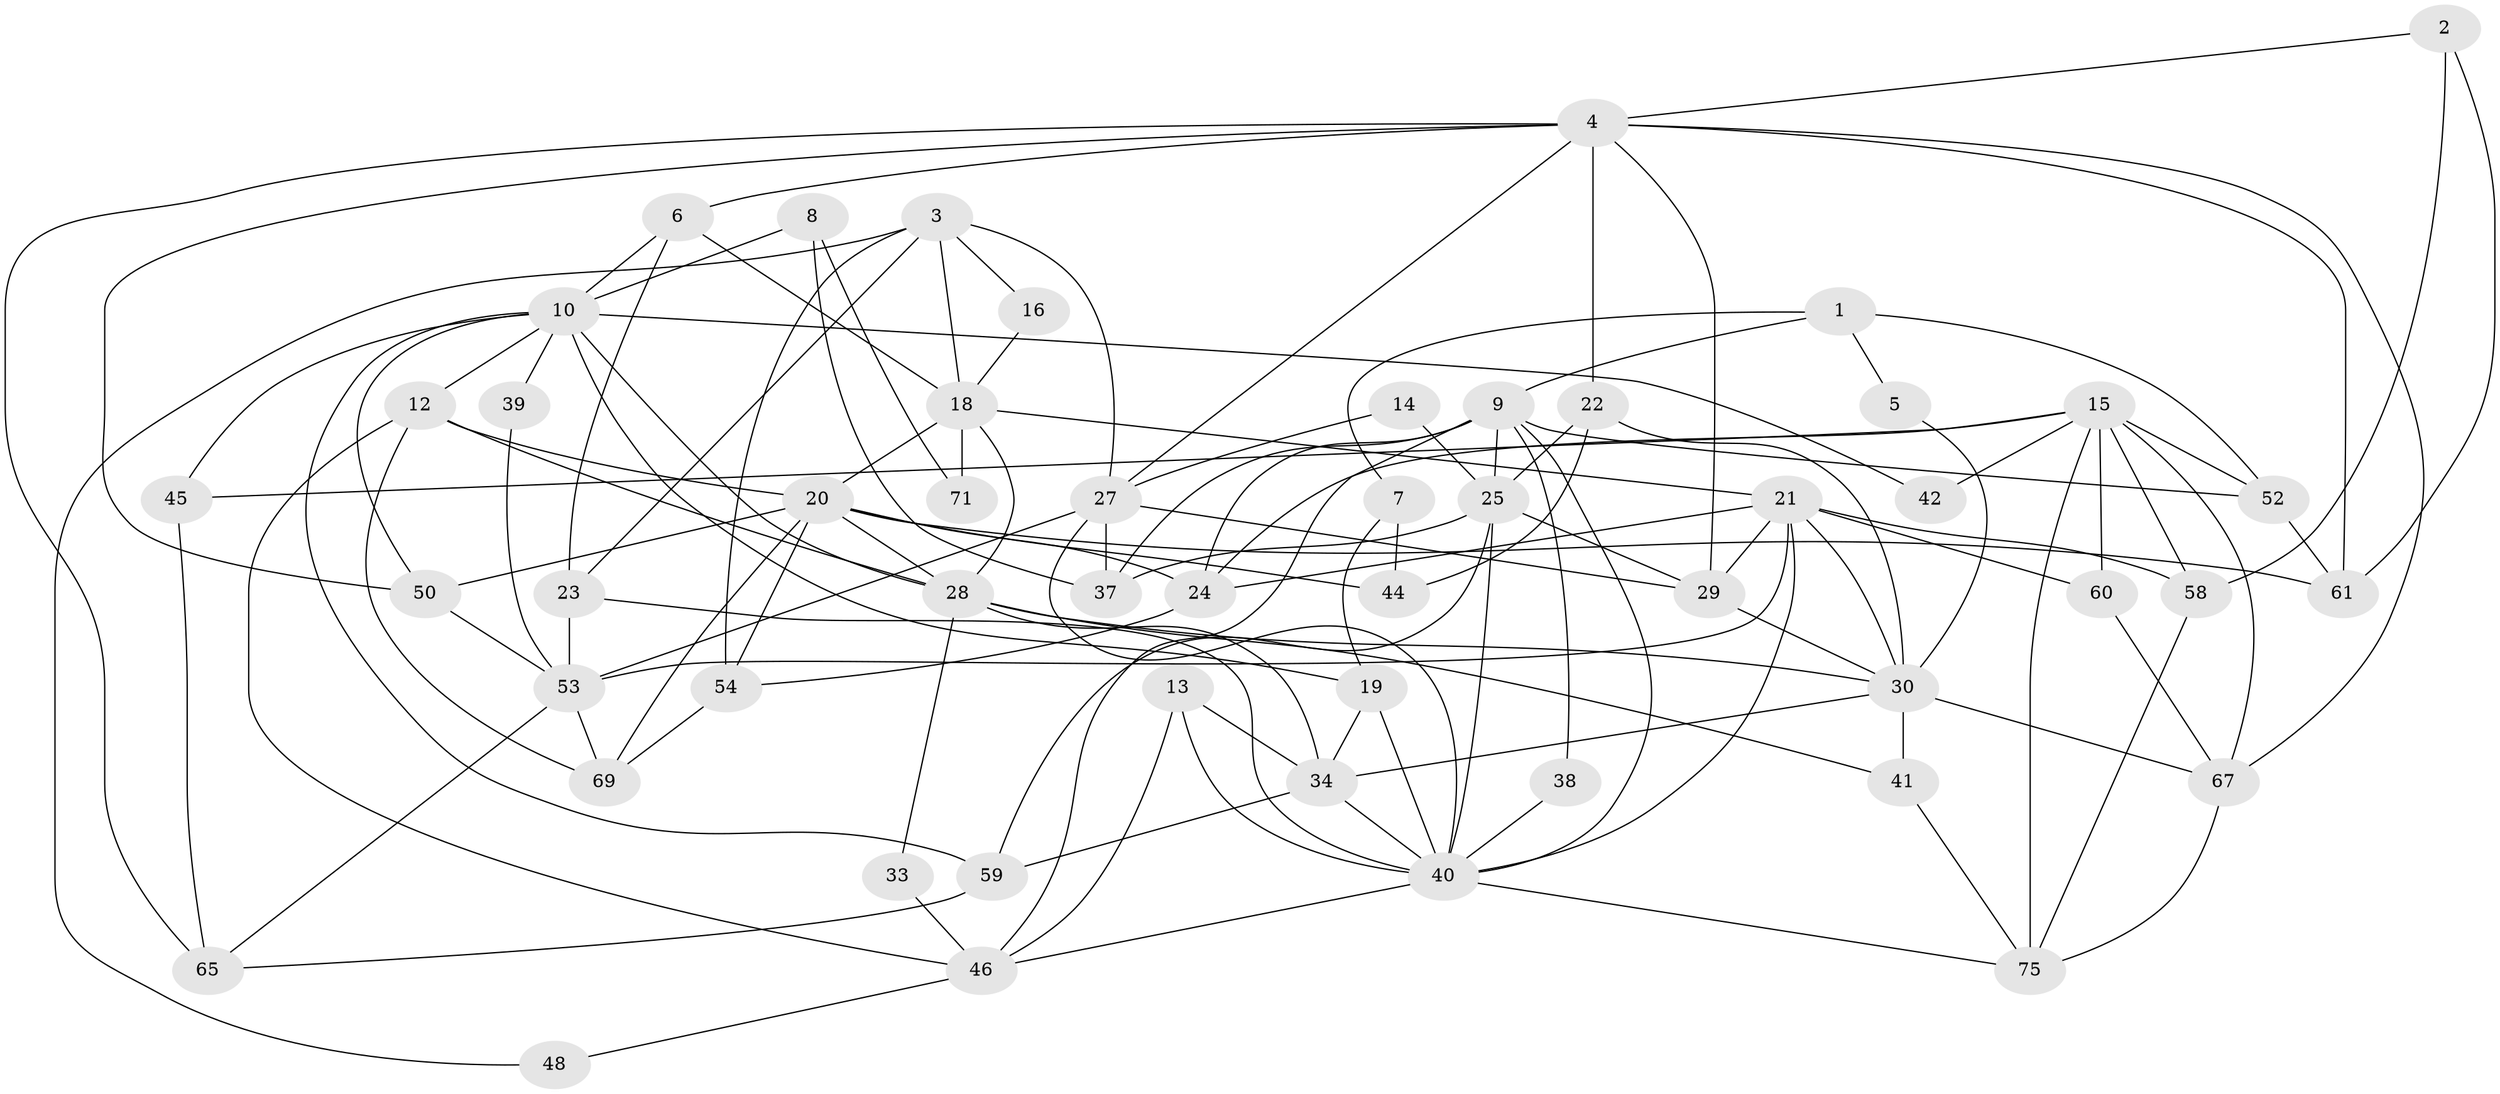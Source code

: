 // Generated by graph-tools (version 1.1) at 2025/52/02/27/25 19:52:04]
// undirected, 52 vertices, 124 edges
graph export_dot {
graph [start="1"]
  node [color=gray90,style=filled];
  1;
  2;
  3 [super="+11"];
  4 [super="+32"];
  5;
  6;
  7;
  8;
  9 [super="+64"];
  10 [super="+51"];
  12 [super="+17"];
  13;
  14;
  15 [super="+35"];
  16;
  18 [super="+63"];
  19;
  20 [super="+55"];
  21 [super="+66"];
  22 [super="+26"];
  23 [super="+57"];
  24 [super="+43"];
  25 [super="+47"];
  27 [super="+31"];
  28 [super="+36"];
  29 [super="+56"];
  30 [super="+74"];
  33;
  34 [super="+49"];
  37;
  38;
  39;
  40 [super="+73"];
  41;
  42;
  44;
  45;
  46 [super="+72"];
  48;
  50 [super="+70"];
  52;
  53 [super="+62"];
  54;
  58 [super="+68"];
  59;
  60;
  61;
  65;
  67;
  69;
  71;
  75;
  1 -- 52;
  1 -- 5;
  1 -- 7;
  1 -- 9;
  2 -- 61;
  2 -- 4;
  2 -- 58;
  3 -- 23;
  3 -- 48;
  3 -- 18;
  3 -- 16;
  3 -- 27;
  3 -- 54;
  4 -- 29;
  4 -- 50;
  4 -- 6;
  4 -- 22;
  4 -- 67;
  4 -- 65;
  4 -- 27;
  4 -- 61;
  5 -- 30;
  6 -- 18;
  6 -- 23;
  6 -- 10;
  7 -- 19;
  7 -- 44;
  8 -- 37;
  8 -- 10;
  8 -- 71;
  9 -- 40;
  9 -- 25;
  9 -- 38;
  9 -- 52;
  9 -- 37;
  9 -- 24;
  9 -- 46;
  10 -- 39;
  10 -- 42 [weight=2];
  10 -- 19;
  10 -- 59;
  10 -- 12;
  10 -- 45;
  10 -- 28;
  10 -- 50;
  12 -- 69;
  12 -- 46;
  12 -- 20;
  12 -- 28;
  13 -- 40;
  13 -- 34;
  13 -- 46;
  14 -- 25;
  14 -- 27;
  15 -- 60;
  15 -- 67;
  15 -- 24;
  15 -- 42;
  15 -- 58;
  15 -- 75;
  15 -- 52;
  15 -- 45;
  16 -- 18;
  18 -- 20;
  18 -- 71;
  18 -- 28;
  18 -- 21;
  19 -- 40;
  19 -- 34;
  20 -- 54;
  20 -- 50;
  20 -- 69;
  20 -- 24;
  20 -- 61;
  20 -- 44;
  20 -- 28;
  21 -- 53;
  21 -- 60;
  21 -- 58;
  21 -- 30;
  21 -- 40;
  21 -- 24;
  21 -- 29;
  22 -- 44;
  22 -- 25;
  22 -- 30;
  23 -- 53 [weight=2];
  23 -- 40;
  24 -- 54;
  25 -- 59;
  25 -- 40;
  25 -- 37;
  25 -- 29;
  27 -- 53;
  27 -- 37;
  27 -- 40;
  27 -- 29;
  28 -- 33;
  28 -- 41;
  28 -- 34;
  28 -- 30;
  29 -- 30;
  30 -- 34;
  30 -- 67;
  30 -- 41;
  33 -- 46;
  34 -- 40;
  34 -- 59;
  38 -- 40;
  39 -- 53;
  40 -- 75;
  40 -- 46;
  41 -- 75;
  45 -- 65;
  46 -- 48;
  50 -- 53;
  52 -- 61;
  53 -- 65;
  53 -- 69;
  54 -- 69;
  58 -- 75;
  59 -- 65;
  60 -- 67;
  67 -- 75;
}
